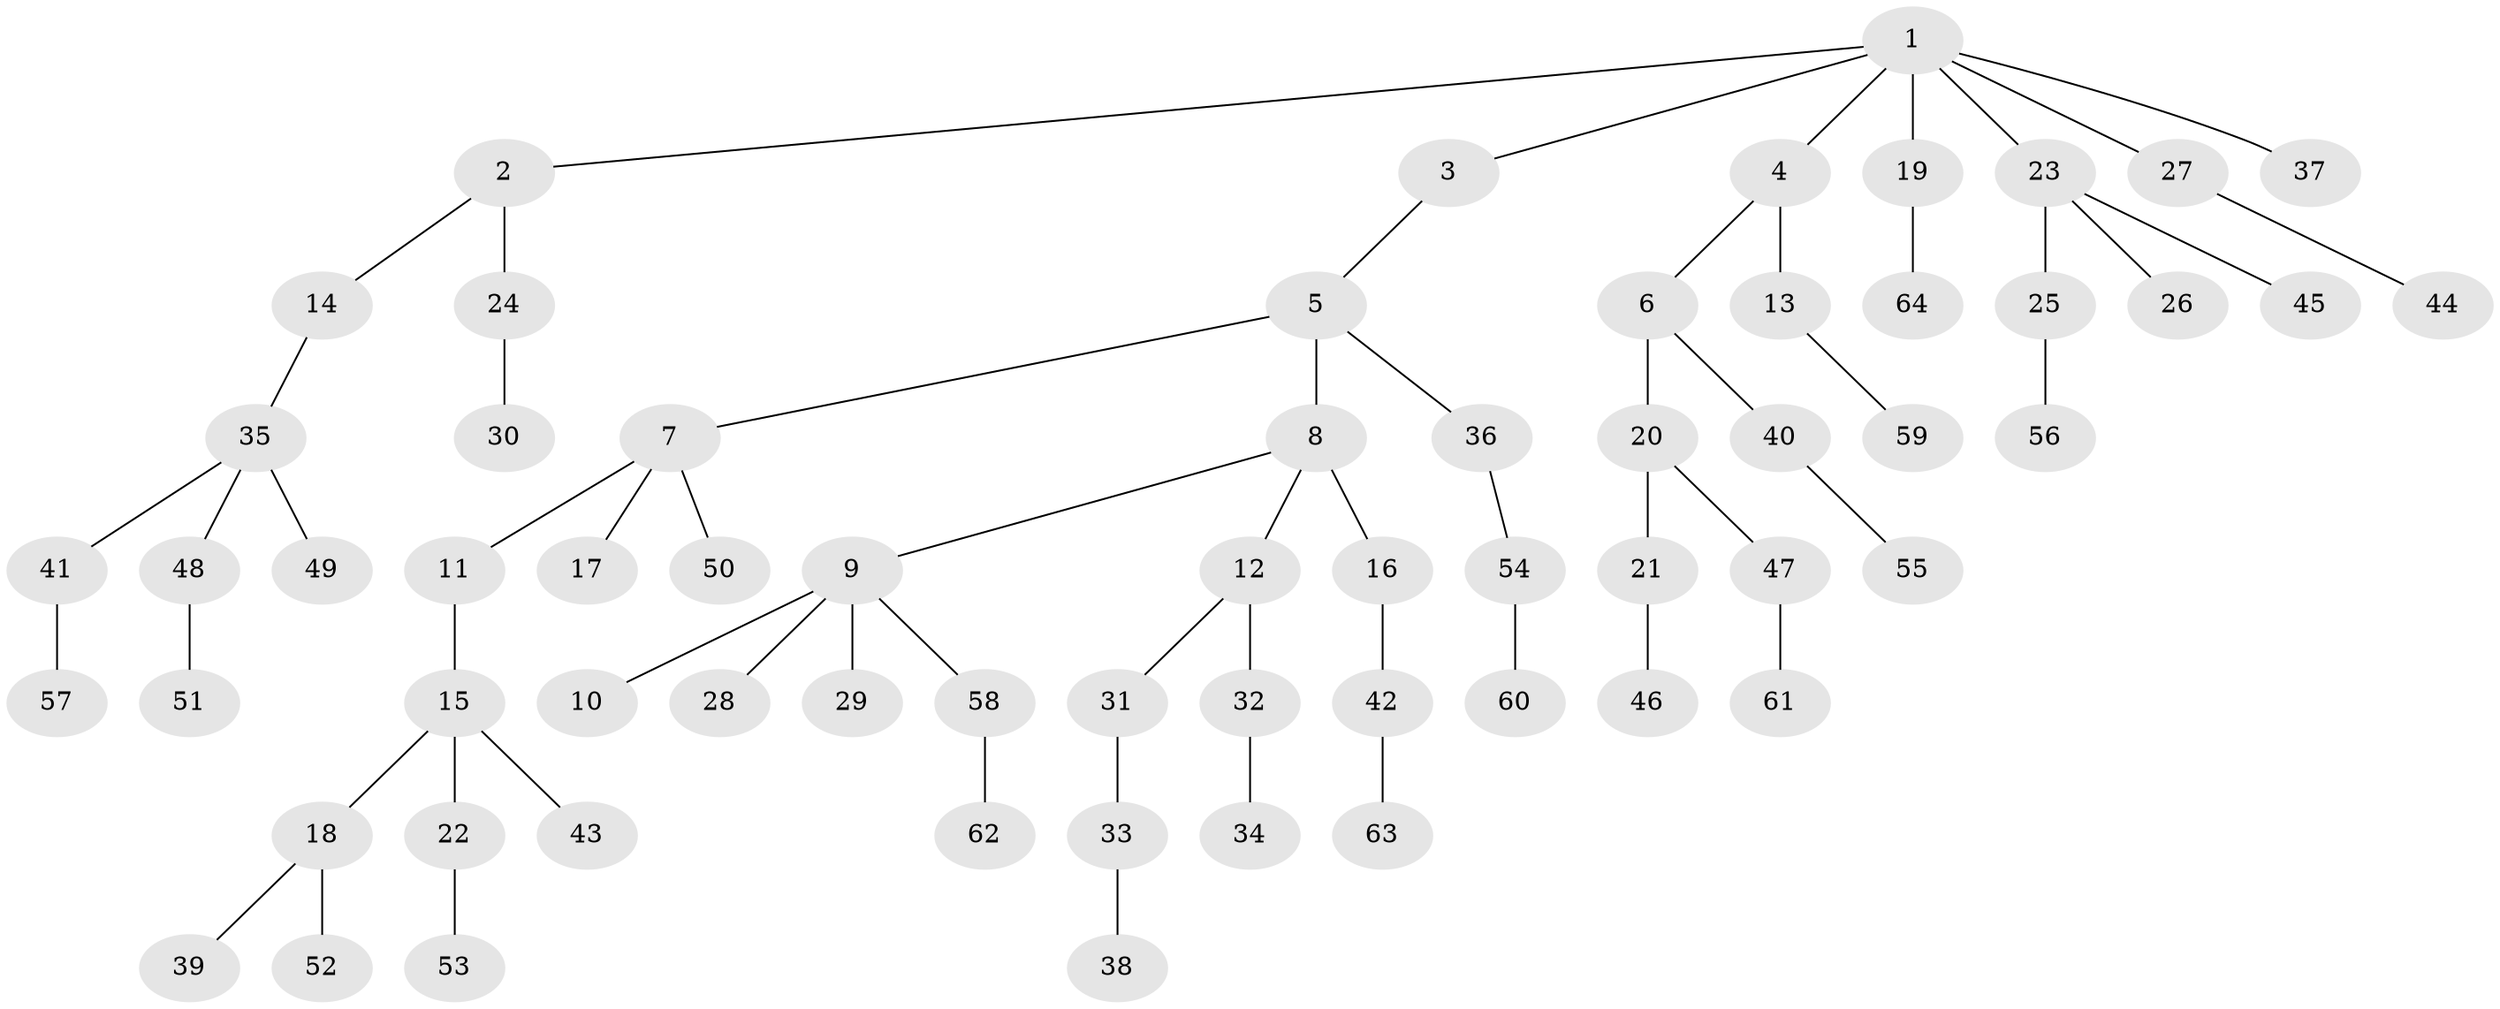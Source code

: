 // original degree distribution, {8: 0.0078125, 4: 0.078125, 3: 0.1328125, 6: 0.0078125, 5: 0.0390625, 1: 0.5, 2: 0.234375}
// Generated by graph-tools (version 1.1) at 2025/51/03/04/25 22:51:24]
// undirected, 64 vertices, 63 edges
graph export_dot {
  node [color=gray90,style=filled];
  1;
  2;
  3;
  4;
  5;
  6;
  7;
  8;
  9;
  10;
  11;
  12;
  13;
  14;
  15;
  16;
  17;
  18;
  19;
  20;
  21;
  22;
  23;
  24;
  25;
  26;
  27;
  28;
  29;
  30;
  31;
  32;
  33;
  34;
  35;
  36;
  37;
  38;
  39;
  40;
  41;
  42;
  43;
  44;
  45;
  46;
  47;
  48;
  49;
  50;
  51;
  52;
  53;
  54;
  55;
  56;
  57;
  58;
  59;
  60;
  61;
  62;
  63;
  64;
  1 -- 2 [weight=1.0];
  1 -- 3 [weight=1.0];
  1 -- 4 [weight=1.0];
  1 -- 19 [weight=1.0];
  1 -- 23 [weight=1.0];
  1 -- 27 [weight=1.0];
  1 -- 37 [weight=1.0];
  2 -- 14 [weight=1.0];
  2 -- 24 [weight=1.0];
  3 -- 5 [weight=1.0];
  4 -- 6 [weight=1.0];
  4 -- 13 [weight=1.0];
  5 -- 7 [weight=1.0];
  5 -- 8 [weight=2.0];
  5 -- 36 [weight=1.0];
  6 -- 20 [weight=1.0];
  6 -- 40 [weight=1.0];
  7 -- 11 [weight=1.0];
  7 -- 17 [weight=1.0];
  7 -- 50 [weight=1.0];
  8 -- 9 [weight=1.0];
  8 -- 12 [weight=1.0];
  8 -- 16 [weight=1.0];
  9 -- 10 [weight=3.0];
  9 -- 28 [weight=1.0];
  9 -- 29 [weight=1.0];
  9 -- 58 [weight=1.0];
  11 -- 15 [weight=1.0];
  12 -- 31 [weight=1.0];
  12 -- 32 [weight=1.0];
  13 -- 59 [weight=1.0];
  14 -- 35 [weight=1.0];
  15 -- 18 [weight=1.0];
  15 -- 22 [weight=2.0];
  15 -- 43 [weight=1.0];
  16 -- 42 [weight=1.0];
  18 -- 39 [weight=1.0];
  18 -- 52 [weight=1.0];
  19 -- 64 [weight=1.0];
  20 -- 21 [weight=1.0];
  20 -- 47 [weight=1.0];
  21 -- 46 [weight=2.0];
  22 -- 53 [weight=1.0];
  23 -- 25 [weight=1.0];
  23 -- 26 [weight=1.0];
  23 -- 45 [weight=1.0];
  24 -- 30 [weight=1.0];
  25 -- 56 [weight=1.0];
  27 -- 44 [weight=1.0];
  31 -- 33 [weight=1.0];
  32 -- 34 [weight=1.0];
  33 -- 38 [weight=3.0];
  35 -- 41 [weight=1.0];
  35 -- 48 [weight=1.0];
  35 -- 49 [weight=1.0];
  36 -- 54 [weight=1.0];
  40 -- 55 [weight=1.0];
  41 -- 57 [weight=1.0];
  42 -- 63 [weight=1.0];
  47 -- 61 [weight=1.0];
  48 -- 51 [weight=1.0];
  54 -- 60 [weight=1.0];
  58 -- 62 [weight=1.0];
}
